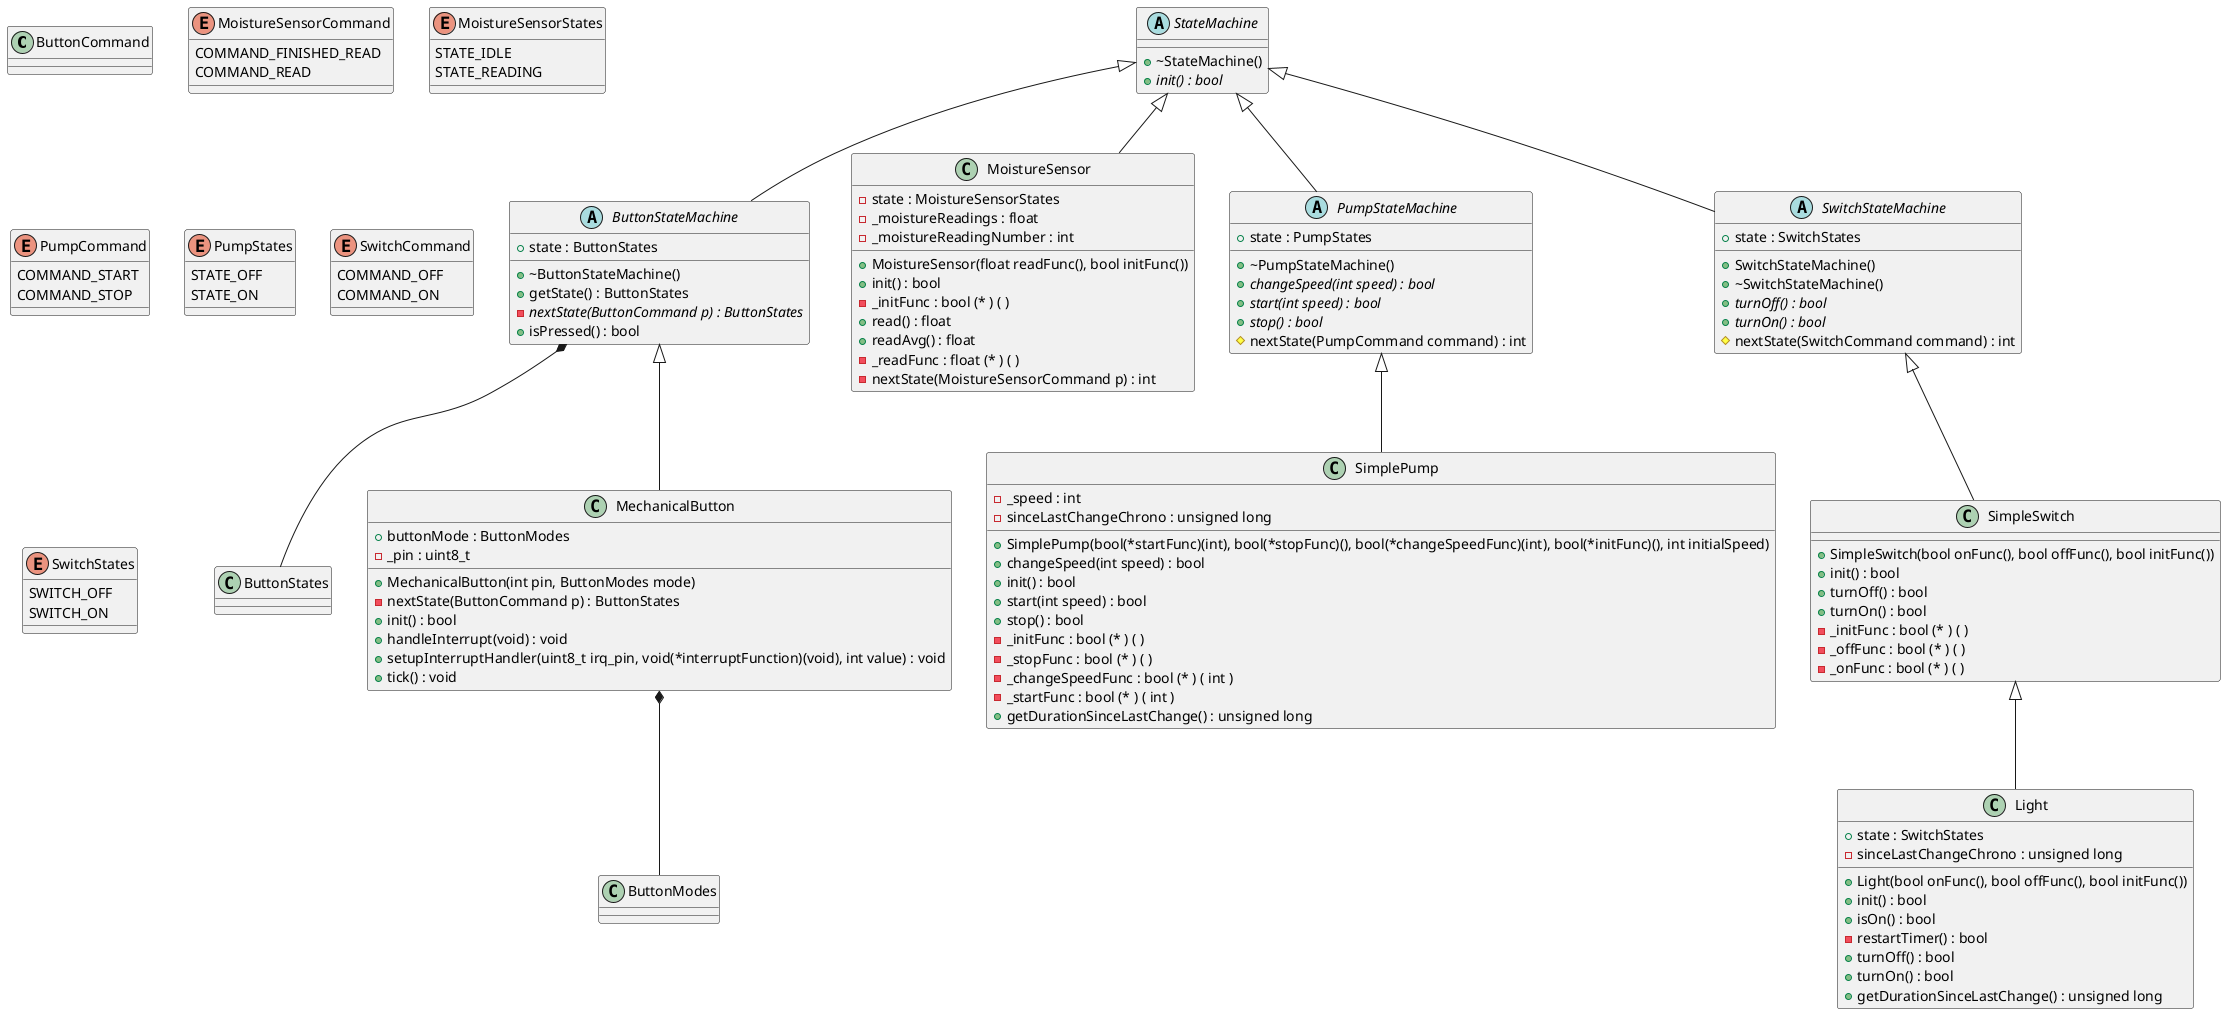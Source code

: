@startuml





/' Objects '/

class ButtonCommand {
}


class ButtonModes {
}


abstract class ButtonStateMachine {
	+~ButtonStateMachine()
	+getState() : ButtonStates
	-{abstract} nextState(ButtonCommand p) : ButtonStates
	+state : ButtonStates
	+isPressed() : bool
}


class ButtonStates {
}


class Light {
	+Light(bool onFunc(), bool offFunc(), bool initFunc())
	+state : SwitchStates
	+init() : bool
	+isOn() : bool
	-restartTimer() : bool
	+turnOff() : bool
	+turnOn() : bool
	+getDurationSinceLastChange() : unsigned long
	-sinceLastChangeChrono : unsigned long
}


class MechanicalButton {
	+MechanicalButton(int pin, ButtonModes mode)
	+buttonMode : ButtonModes
	-nextState(ButtonCommand p) : ButtonStates
	+init() : bool
	-_pin : uint8_t
	+handleInterrupt(void) : void
	+setupInterruptHandler(uint8_t irq_pin, void(*interruptFunction)(void), int value) : void
	+tick() : void
}


class MoistureSensor {
	+MoistureSensor(float readFunc(), bool initFunc())
	-state : MoistureSensorStates
	+init() : bool
	-_initFunc : bool (* ) ( )
	-_moistureReadings : float
	+read() : float
	+readAvg() : float
	-_readFunc : float (* ) ( )
	-_moistureReadingNumber : int
	-nextState(MoistureSensorCommand p) : int
}


abstract class PumpStateMachine {
	+~PumpStateMachine()
	+state : PumpStates
	+{abstract} changeSpeed(int speed) : bool
	+{abstract} start(int speed) : bool
	+{abstract} stop() : bool
	#nextState(PumpCommand command) : int
}


class SimplePump {
	+SimplePump(bool(*startFunc)(int), bool(*stopFunc)(), bool(*changeSpeedFunc)(int), bool(*initFunc)(), int initialSpeed)
	+changeSpeed(int speed) : bool
	+init() : bool
	+start(int speed) : bool
	+stop() : bool
	-_initFunc : bool (* ) ( )
	-_stopFunc : bool (* ) ( )
	-_changeSpeedFunc : bool (* ) ( int )
	-_startFunc : bool (* ) ( int )
	-_speed : int
	+getDurationSinceLastChange() : unsigned long
	-sinceLastChangeChrono : unsigned long
}


class SimpleSwitch {
	+SimpleSwitch(bool onFunc(), bool offFunc(), bool initFunc())
	+init() : bool
	+turnOff() : bool
	+turnOn() : bool
	-_initFunc : bool (* ) ( )
	-_offFunc : bool (* ) ( )
	-_onFunc : bool (* ) ( )
}


abstract class StateMachine {
	+~StateMachine()
	+{abstract} init() : bool
}


abstract class SwitchStateMachine {
	+SwitchStateMachine()
	+~SwitchStateMachine()
	+state : SwitchStates
	+{abstract} turnOff() : bool
	+{abstract} turnOn() : bool
	#nextState(SwitchCommand command) : int
}


enum MoistureSensorCommand {
	COMMAND_FINISHED_READ
	COMMAND_READ
}


enum MoistureSensorStates {
	STATE_IDLE
	STATE_READING
}


enum PumpCommand {
	COMMAND_START
	COMMAND_STOP
}


enum PumpStates {
	STATE_OFF
	STATE_ON
}


enum SwitchCommand {
	COMMAND_OFF
	COMMAND_ON
}


enum SwitchStates {
	SWITCH_OFF
	SWITCH_ON
}





/' Inheritance relationships '/

ButtonStateMachine <|-- MechanicalButton


PumpStateMachine <|-- SimplePump


SimpleSwitch <|-- Light


StateMachine <|-- ButtonStateMachine


StateMachine <|-- MoistureSensor


StateMachine <|-- PumpStateMachine


StateMachine <|-- SwitchStateMachine


SwitchStateMachine <|-- SimpleSwitch





/' Aggregation relationships '/

ButtonStateMachine *-- ButtonStates


MechanicalButton *-- ButtonModes





@enduml
